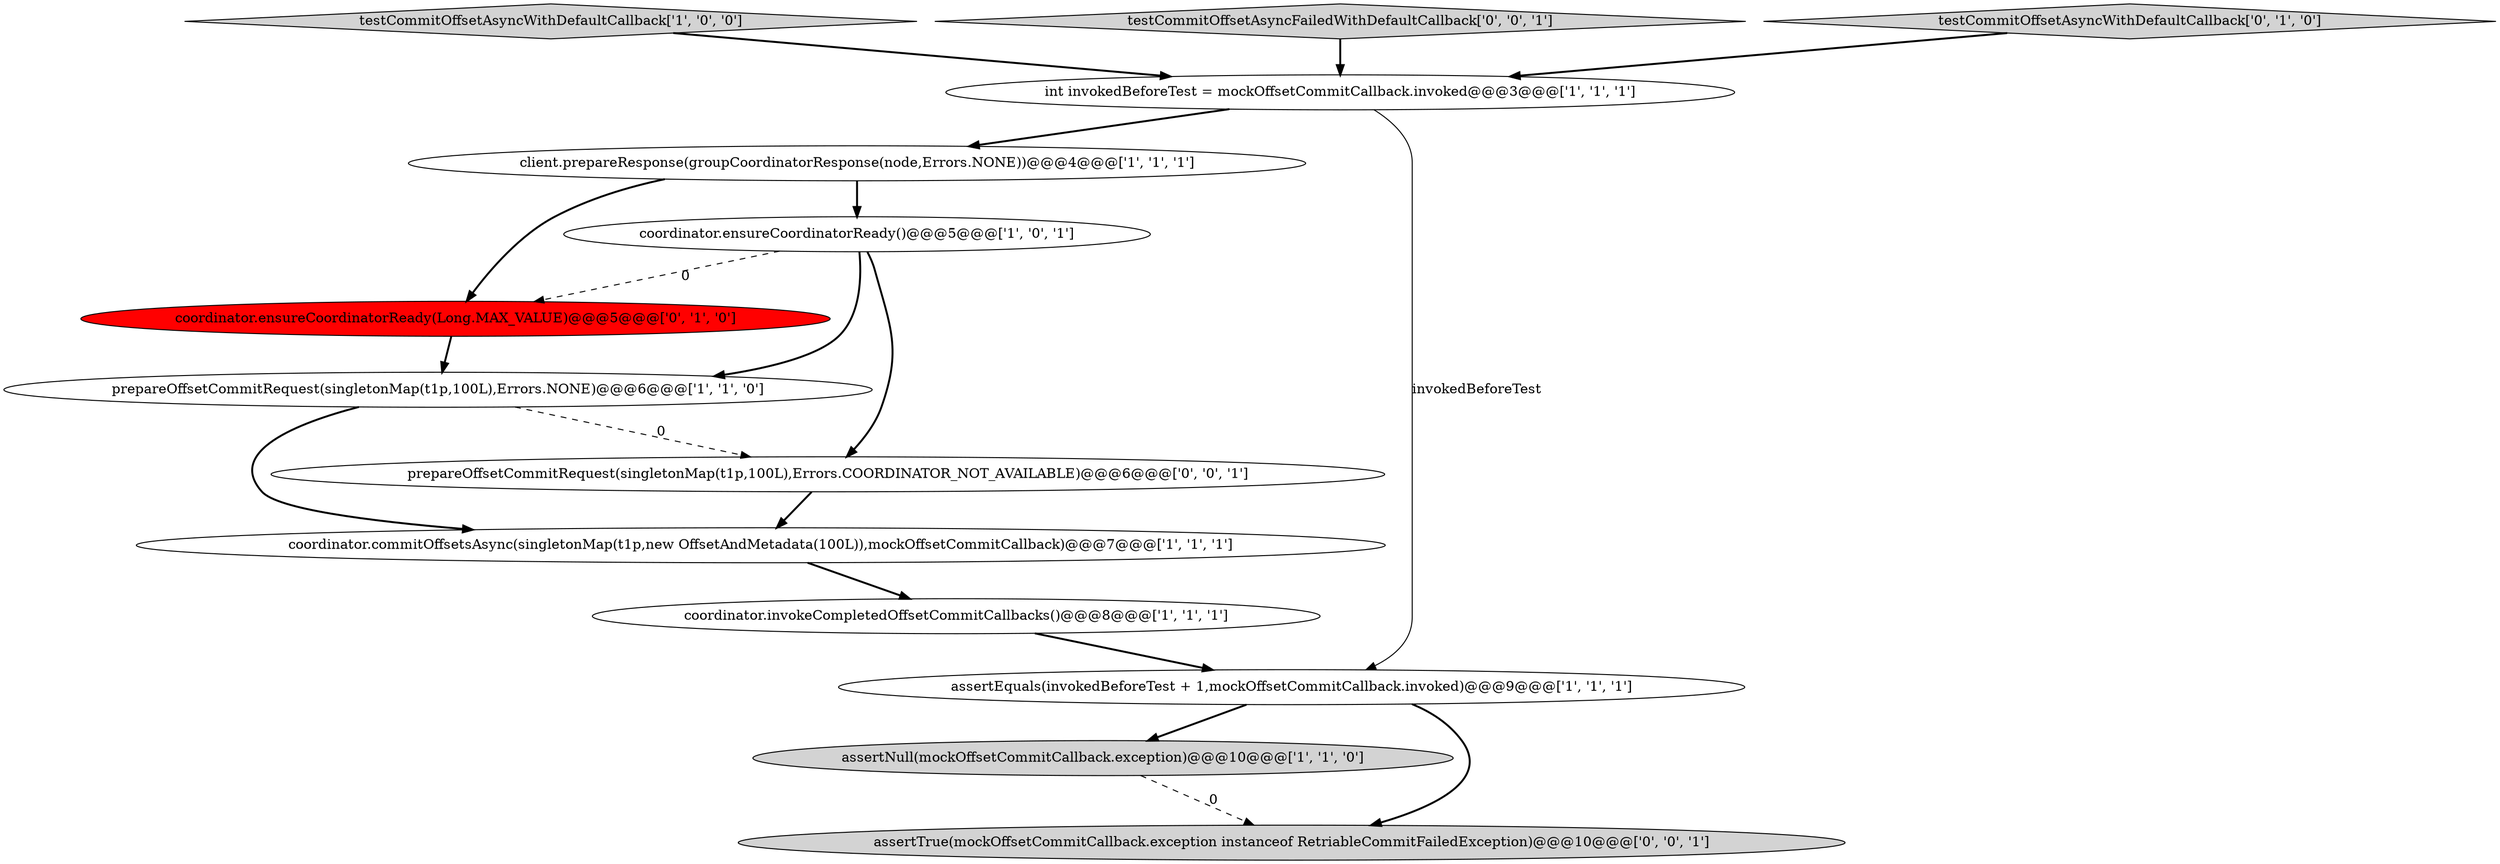 digraph {
2 [style = filled, label = "coordinator.commitOffsetsAsync(singletonMap(t1p,new OffsetAndMetadata(100L)),mockOffsetCommitCallback)@@@7@@@['1', '1', '1']", fillcolor = white, shape = ellipse image = "AAA0AAABBB1BBB"];
5 [style = filled, label = "prepareOffsetCommitRequest(singletonMap(t1p,100L),Errors.NONE)@@@6@@@['1', '1', '0']", fillcolor = white, shape = ellipse image = "AAA0AAABBB1BBB"];
10 [style = filled, label = "coordinator.ensureCoordinatorReady(Long.MAX_VALUE)@@@5@@@['0', '1', '0']", fillcolor = red, shape = ellipse image = "AAA1AAABBB2BBB"];
4 [style = filled, label = "testCommitOffsetAsyncWithDefaultCallback['1', '0', '0']", fillcolor = lightgray, shape = diamond image = "AAA0AAABBB1BBB"];
1 [style = filled, label = "int invokedBeforeTest = mockOffsetCommitCallback.invoked@@@3@@@['1', '1', '1']", fillcolor = white, shape = ellipse image = "AAA0AAABBB1BBB"];
7 [style = filled, label = "client.prepareResponse(groupCoordinatorResponse(node,Errors.NONE))@@@4@@@['1', '1', '1']", fillcolor = white, shape = ellipse image = "AAA0AAABBB1BBB"];
6 [style = filled, label = "assertNull(mockOffsetCommitCallback.exception)@@@10@@@['1', '1', '0']", fillcolor = lightgray, shape = ellipse image = "AAA0AAABBB1BBB"];
13 [style = filled, label = "testCommitOffsetAsyncFailedWithDefaultCallback['0', '0', '1']", fillcolor = lightgray, shape = diamond image = "AAA0AAABBB3BBB"];
11 [style = filled, label = "prepareOffsetCommitRequest(singletonMap(t1p,100L),Errors.COORDINATOR_NOT_AVAILABLE)@@@6@@@['0', '0', '1']", fillcolor = white, shape = ellipse image = "AAA0AAABBB3BBB"];
12 [style = filled, label = "assertTrue(mockOffsetCommitCallback.exception instanceof RetriableCommitFailedException)@@@10@@@['0', '0', '1']", fillcolor = lightgray, shape = ellipse image = "AAA0AAABBB3BBB"];
9 [style = filled, label = "testCommitOffsetAsyncWithDefaultCallback['0', '1', '0']", fillcolor = lightgray, shape = diamond image = "AAA0AAABBB2BBB"];
8 [style = filled, label = "assertEquals(invokedBeforeTest + 1,mockOffsetCommitCallback.invoked)@@@9@@@['1', '1', '1']", fillcolor = white, shape = ellipse image = "AAA0AAABBB1BBB"];
3 [style = filled, label = "coordinator.invokeCompletedOffsetCommitCallbacks()@@@8@@@['1', '1', '1']", fillcolor = white, shape = ellipse image = "AAA0AAABBB1BBB"];
0 [style = filled, label = "coordinator.ensureCoordinatorReady()@@@5@@@['1', '0', '1']", fillcolor = white, shape = ellipse image = "AAA0AAABBB1BBB"];
0->11 [style = bold, label=""];
5->2 [style = bold, label=""];
4->1 [style = bold, label=""];
7->0 [style = bold, label=""];
8->6 [style = bold, label=""];
10->5 [style = bold, label=""];
9->1 [style = bold, label=""];
0->10 [style = dashed, label="0"];
5->11 [style = dashed, label="0"];
7->10 [style = bold, label=""];
1->7 [style = bold, label=""];
1->8 [style = solid, label="invokedBeforeTest"];
3->8 [style = bold, label=""];
11->2 [style = bold, label=""];
13->1 [style = bold, label=""];
2->3 [style = bold, label=""];
0->5 [style = bold, label=""];
6->12 [style = dashed, label="0"];
8->12 [style = bold, label=""];
}
